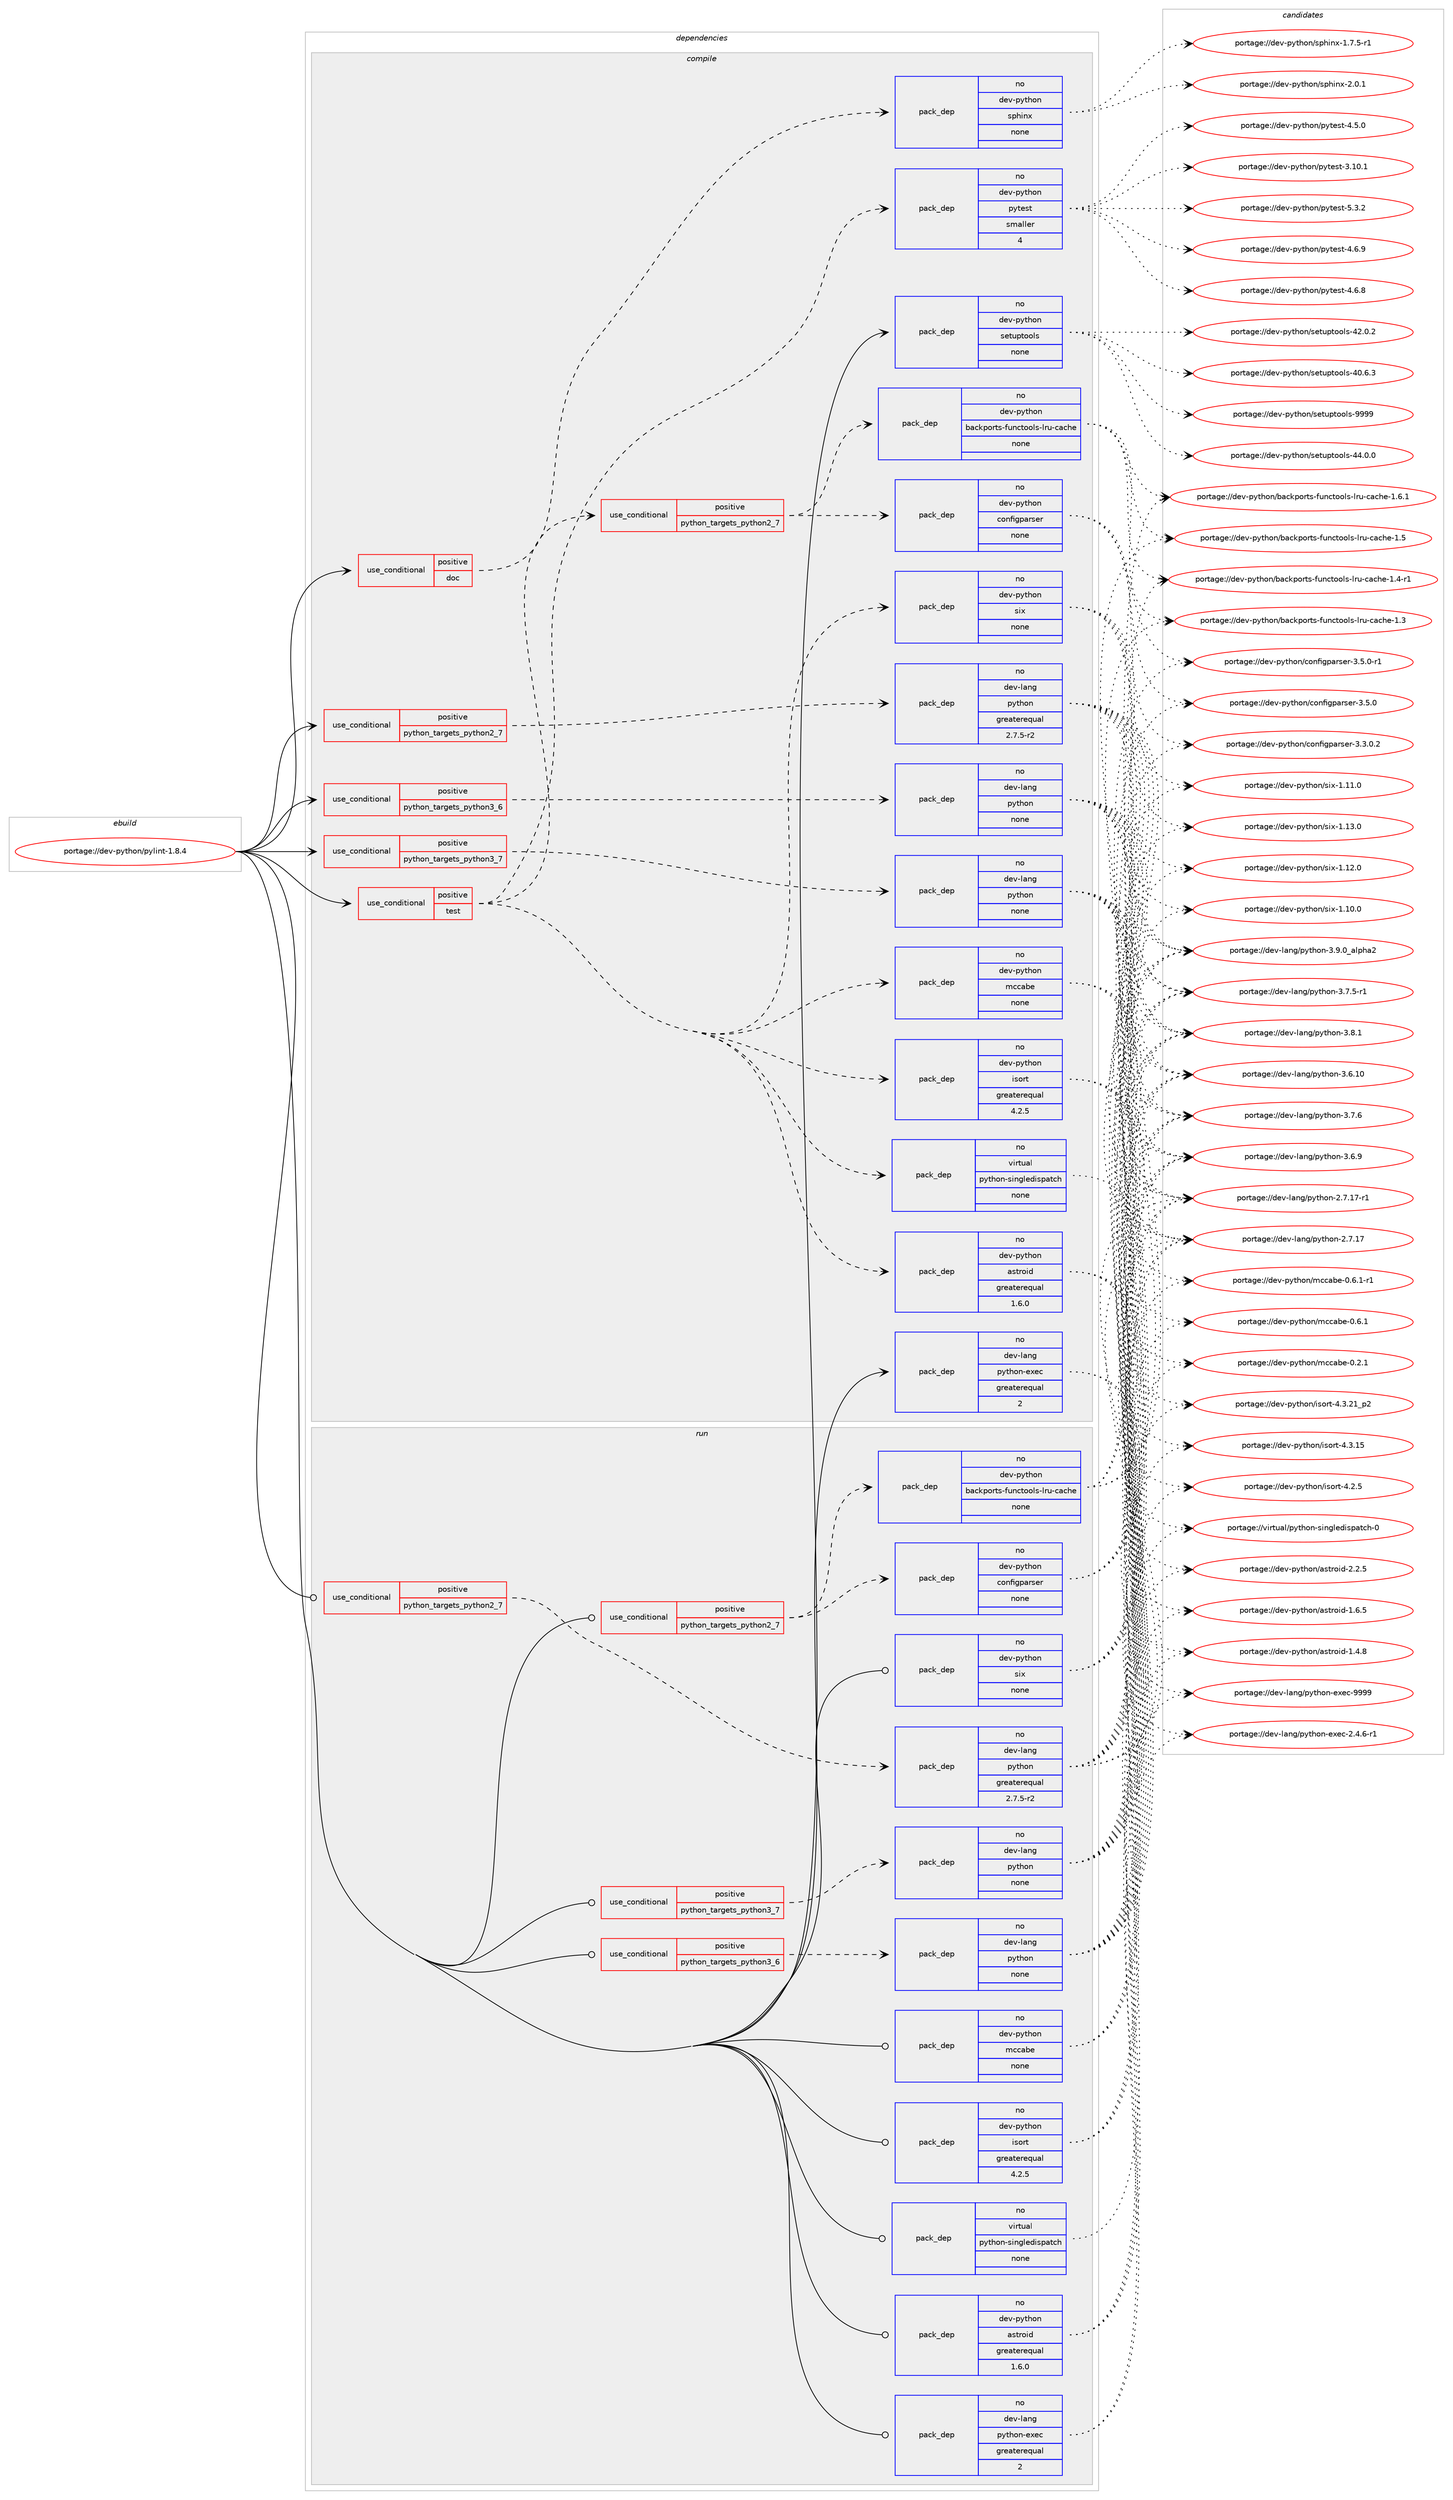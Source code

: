 digraph prolog {

# *************
# Graph options
# *************

newrank=true;
concentrate=true;
compound=true;
graph [rankdir=LR,fontname=Helvetica,fontsize=10,ranksep=1.5];#, ranksep=2.5, nodesep=0.2];
edge  [arrowhead=vee];
node  [fontname=Helvetica,fontsize=10];

# **********
# The ebuild
# **********

subgraph cluster_leftcol {
color=gray;
label=<<i>ebuild</i>>;
id [label="portage://dev-python/pylint-1.8.4", color=red, width=4, href="../dev-python/pylint-1.8.4.svg"];
}

# ****************
# The dependencies
# ****************

subgraph cluster_midcol {
color=gray;
label=<<i>dependencies</i>>;
subgraph cluster_compile {
fillcolor="#eeeeee";
style=filled;
label=<<i>compile</i>>;
subgraph cond109131 {
dependency436995 [label=<<TABLE BORDER="0" CELLBORDER="1" CELLSPACING="0" CELLPADDING="4"><TR><TD ROWSPAN="3" CELLPADDING="10">use_conditional</TD></TR><TR><TD>positive</TD></TR><TR><TD>doc</TD></TR></TABLE>>, shape=none, color=red];
subgraph pack322929 {
dependency436996 [label=<<TABLE BORDER="0" CELLBORDER="1" CELLSPACING="0" CELLPADDING="4" WIDTH="220"><TR><TD ROWSPAN="6" CELLPADDING="30">pack_dep</TD></TR><TR><TD WIDTH="110">no</TD></TR><TR><TD>dev-python</TD></TR><TR><TD>sphinx</TD></TR><TR><TD>none</TD></TR><TR><TD></TD></TR></TABLE>>, shape=none, color=blue];
}
dependency436995:e -> dependency436996:w [weight=20,style="dashed",arrowhead="vee"];
}
id:e -> dependency436995:w [weight=20,style="solid",arrowhead="vee"];
subgraph cond109132 {
dependency436997 [label=<<TABLE BORDER="0" CELLBORDER="1" CELLSPACING="0" CELLPADDING="4"><TR><TD ROWSPAN="3" CELLPADDING="10">use_conditional</TD></TR><TR><TD>positive</TD></TR><TR><TD>python_targets_python2_7</TD></TR></TABLE>>, shape=none, color=red];
subgraph pack322930 {
dependency436998 [label=<<TABLE BORDER="0" CELLBORDER="1" CELLSPACING="0" CELLPADDING="4" WIDTH="220"><TR><TD ROWSPAN="6" CELLPADDING="30">pack_dep</TD></TR><TR><TD WIDTH="110">no</TD></TR><TR><TD>dev-lang</TD></TR><TR><TD>python</TD></TR><TR><TD>greaterequal</TD></TR><TR><TD>2.7.5-r2</TD></TR></TABLE>>, shape=none, color=blue];
}
dependency436997:e -> dependency436998:w [weight=20,style="dashed",arrowhead="vee"];
}
id:e -> dependency436997:w [weight=20,style="solid",arrowhead="vee"];
subgraph cond109133 {
dependency436999 [label=<<TABLE BORDER="0" CELLBORDER="1" CELLSPACING="0" CELLPADDING="4"><TR><TD ROWSPAN="3" CELLPADDING="10">use_conditional</TD></TR><TR><TD>positive</TD></TR><TR><TD>python_targets_python3_6</TD></TR></TABLE>>, shape=none, color=red];
subgraph pack322931 {
dependency437000 [label=<<TABLE BORDER="0" CELLBORDER="1" CELLSPACING="0" CELLPADDING="4" WIDTH="220"><TR><TD ROWSPAN="6" CELLPADDING="30">pack_dep</TD></TR><TR><TD WIDTH="110">no</TD></TR><TR><TD>dev-lang</TD></TR><TR><TD>python</TD></TR><TR><TD>none</TD></TR><TR><TD></TD></TR></TABLE>>, shape=none, color=blue];
}
dependency436999:e -> dependency437000:w [weight=20,style="dashed",arrowhead="vee"];
}
id:e -> dependency436999:w [weight=20,style="solid",arrowhead="vee"];
subgraph cond109134 {
dependency437001 [label=<<TABLE BORDER="0" CELLBORDER="1" CELLSPACING="0" CELLPADDING="4"><TR><TD ROWSPAN="3" CELLPADDING="10">use_conditional</TD></TR><TR><TD>positive</TD></TR><TR><TD>python_targets_python3_7</TD></TR></TABLE>>, shape=none, color=red];
subgraph pack322932 {
dependency437002 [label=<<TABLE BORDER="0" CELLBORDER="1" CELLSPACING="0" CELLPADDING="4" WIDTH="220"><TR><TD ROWSPAN="6" CELLPADDING="30">pack_dep</TD></TR><TR><TD WIDTH="110">no</TD></TR><TR><TD>dev-lang</TD></TR><TR><TD>python</TD></TR><TR><TD>none</TD></TR><TR><TD></TD></TR></TABLE>>, shape=none, color=blue];
}
dependency437001:e -> dependency437002:w [weight=20,style="dashed",arrowhead="vee"];
}
id:e -> dependency437001:w [weight=20,style="solid",arrowhead="vee"];
subgraph cond109135 {
dependency437003 [label=<<TABLE BORDER="0" CELLBORDER="1" CELLSPACING="0" CELLPADDING="4"><TR><TD ROWSPAN="3" CELLPADDING="10">use_conditional</TD></TR><TR><TD>positive</TD></TR><TR><TD>test</TD></TR></TABLE>>, shape=none, color=red];
subgraph pack322933 {
dependency437004 [label=<<TABLE BORDER="0" CELLBORDER="1" CELLSPACING="0" CELLPADDING="4" WIDTH="220"><TR><TD ROWSPAN="6" CELLPADDING="30">pack_dep</TD></TR><TR><TD WIDTH="110">no</TD></TR><TR><TD>dev-python</TD></TR><TR><TD>astroid</TD></TR><TR><TD>greaterequal</TD></TR><TR><TD>1.6.0</TD></TR></TABLE>>, shape=none, color=blue];
}
dependency437003:e -> dependency437004:w [weight=20,style="dashed",arrowhead="vee"];
subgraph pack322934 {
dependency437005 [label=<<TABLE BORDER="0" CELLBORDER="1" CELLSPACING="0" CELLPADDING="4" WIDTH="220"><TR><TD ROWSPAN="6" CELLPADDING="30">pack_dep</TD></TR><TR><TD WIDTH="110">no</TD></TR><TR><TD>dev-python</TD></TR><TR><TD>six</TD></TR><TR><TD>none</TD></TR><TR><TD></TD></TR></TABLE>>, shape=none, color=blue];
}
dependency437003:e -> dependency437005:w [weight=20,style="dashed",arrowhead="vee"];
subgraph pack322935 {
dependency437006 [label=<<TABLE BORDER="0" CELLBORDER="1" CELLSPACING="0" CELLPADDING="4" WIDTH="220"><TR><TD ROWSPAN="6" CELLPADDING="30">pack_dep</TD></TR><TR><TD WIDTH="110">no</TD></TR><TR><TD>dev-python</TD></TR><TR><TD>isort</TD></TR><TR><TD>greaterequal</TD></TR><TR><TD>4.2.5</TD></TR></TABLE>>, shape=none, color=blue];
}
dependency437003:e -> dependency437006:w [weight=20,style="dashed",arrowhead="vee"];
subgraph pack322936 {
dependency437007 [label=<<TABLE BORDER="0" CELLBORDER="1" CELLSPACING="0" CELLPADDING="4" WIDTH="220"><TR><TD ROWSPAN="6" CELLPADDING="30">pack_dep</TD></TR><TR><TD WIDTH="110">no</TD></TR><TR><TD>dev-python</TD></TR><TR><TD>mccabe</TD></TR><TR><TD>none</TD></TR><TR><TD></TD></TR></TABLE>>, shape=none, color=blue];
}
dependency437003:e -> dependency437007:w [weight=20,style="dashed",arrowhead="vee"];
subgraph pack322937 {
dependency437008 [label=<<TABLE BORDER="0" CELLBORDER="1" CELLSPACING="0" CELLPADDING="4" WIDTH="220"><TR><TD ROWSPAN="6" CELLPADDING="30">pack_dep</TD></TR><TR><TD WIDTH="110">no</TD></TR><TR><TD>virtual</TD></TR><TR><TD>python-singledispatch</TD></TR><TR><TD>none</TD></TR><TR><TD></TD></TR></TABLE>>, shape=none, color=blue];
}
dependency437003:e -> dependency437008:w [weight=20,style="dashed",arrowhead="vee"];
subgraph cond109136 {
dependency437009 [label=<<TABLE BORDER="0" CELLBORDER="1" CELLSPACING="0" CELLPADDING="4"><TR><TD ROWSPAN="3" CELLPADDING="10">use_conditional</TD></TR><TR><TD>positive</TD></TR><TR><TD>python_targets_python2_7</TD></TR></TABLE>>, shape=none, color=red];
subgraph pack322938 {
dependency437010 [label=<<TABLE BORDER="0" CELLBORDER="1" CELLSPACING="0" CELLPADDING="4" WIDTH="220"><TR><TD ROWSPAN="6" CELLPADDING="30">pack_dep</TD></TR><TR><TD WIDTH="110">no</TD></TR><TR><TD>dev-python</TD></TR><TR><TD>backports-functools-lru-cache</TD></TR><TR><TD>none</TD></TR><TR><TD></TD></TR></TABLE>>, shape=none, color=blue];
}
dependency437009:e -> dependency437010:w [weight=20,style="dashed",arrowhead="vee"];
subgraph pack322939 {
dependency437011 [label=<<TABLE BORDER="0" CELLBORDER="1" CELLSPACING="0" CELLPADDING="4" WIDTH="220"><TR><TD ROWSPAN="6" CELLPADDING="30">pack_dep</TD></TR><TR><TD WIDTH="110">no</TD></TR><TR><TD>dev-python</TD></TR><TR><TD>configparser</TD></TR><TR><TD>none</TD></TR><TR><TD></TD></TR></TABLE>>, shape=none, color=blue];
}
dependency437009:e -> dependency437011:w [weight=20,style="dashed",arrowhead="vee"];
}
dependency437003:e -> dependency437009:w [weight=20,style="dashed",arrowhead="vee"];
subgraph pack322940 {
dependency437012 [label=<<TABLE BORDER="0" CELLBORDER="1" CELLSPACING="0" CELLPADDING="4" WIDTH="220"><TR><TD ROWSPAN="6" CELLPADDING="30">pack_dep</TD></TR><TR><TD WIDTH="110">no</TD></TR><TR><TD>dev-python</TD></TR><TR><TD>pytest</TD></TR><TR><TD>smaller</TD></TR><TR><TD>4</TD></TR></TABLE>>, shape=none, color=blue];
}
dependency437003:e -> dependency437012:w [weight=20,style="dashed",arrowhead="vee"];
}
id:e -> dependency437003:w [weight=20,style="solid",arrowhead="vee"];
subgraph pack322941 {
dependency437013 [label=<<TABLE BORDER="0" CELLBORDER="1" CELLSPACING="0" CELLPADDING="4" WIDTH="220"><TR><TD ROWSPAN="6" CELLPADDING="30">pack_dep</TD></TR><TR><TD WIDTH="110">no</TD></TR><TR><TD>dev-lang</TD></TR><TR><TD>python-exec</TD></TR><TR><TD>greaterequal</TD></TR><TR><TD>2</TD></TR></TABLE>>, shape=none, color=blue];
}
id:e -> dependency437013:w [weight=20,style="solid",arrowhead="vee"];
subgraph pack322942 {
dependency437014 [label=<<TABLE BORDER="0" CELLBORDER="1" CELLSPACING="0" CELLPADDING="4" WIDTH="220"><TR><TD ROWSPAN="6" CELLPADDING="30">pack_dep</TD></TR><TR><TD WIDTH="110">no</TD></TR><TR><TD>dev-python</TD></TR><TR><TD>setuptools</TD></TR><TR><TD>none</TD></TR><TR><TD></TD></TR></TABLE>>, shape=none, color=blue];
}
id:e -> dependency437014:w [weight=20,style="solid",arrowhead="vee"];
}
subgraph cluster_compileandrun {
fillcolor="#eeeeee";
style=filled;
label=<<i>compile and run</i>>;
}
subgraph cluster_run {
fillcolor="#eeeeee";
style=filled;
label=<<i>run</i>>;
subgraph cond109137 {
dependency437015 [label=<<TABLE BORDER="0" CELLBORDER="1" CELLSPACING="0" CELLPADDING="4"><TR><TD ROWSPAN="3" CELLPADDING="10">use_conditional</TD></TR><TR><TD>positive</TD></TR><TR><TD>python_targets_python2_7</TD></TR></TABLE>>, shape=none, color=red];
subgraph pack322943 {
dependency437016 [label=<<TABLE BORDER="0" CELLBORDER="1" CELLSPACING="0" CELLPADDING="4" WIDTH="220"><TR><TD ROWSPAN="6" CELLPADDING="30">pack_dep</TD></TR><TR><TD WIDTH="110">no</TD></TR><TR><TD>dev-lang</TD></TR><TR><TD>python</TD></TR><TR><TD>greaterequal</TD></TR><TR><TD>2.7.5-r2</TD></TR></TABLE>>, shape=none, color=blue];
}
dependency437015:e -> dependency437016:w [weight=20,style="dashed",arrowhead="vee"];
}
id:e -> dependency437015:w [weight=20,style="solid",arrowhead="odot"];
subgraph cond109138 {
dependency437017 [label=<<TABLE BORDER="0" CELLBORDER="1" CELLSPACING="0" CELLPADDING="4"><TR><TD ROWSPAN="3" CELLPADDING="10">use_conditional</TD></TR><TR><TD>positive</TD></TR><TR><TD>python_targets_python2_7</TD></TR></TABLE>>, shape=none, color=red];
subgraph pack322944 {
dependency437018 [label=<<TABLE BORDER="0" CELLBORDER="1" CELLSPACING="0" CELLPADDING="4" WIDTH="220"><TR><TD ROWSPAN="6" CELLPADDING="30">pack_dep</TD></TR><TR><TD WIDTH="110">no</TD></TR><TR><TD>dev-python</TD></TR><TR><TD>backports-functools-lru-cache</TD></TR><TR><TD>none</TD></TR><TR><TD></TD></TR></TABLE>>, shape=none, color=blue];
}
dependency437017:e -> dependency437018:w [weight=20,style="dashed",arrowhead="vee"];
subgraph pack322945 {
dependency437019 [label=<<TABLE BORDER="0" CELLBORDER="1" CELLSPACING="0" CELLPADDING="4" WIDTH="220"><TR><TD ROWSPAN="6" CELLPADDING="30">pack_dep</TD></TR><TR><TD WIDTH="110">no</TD></TR><TR><TD>dev-python</TD></TR><TR><TD>configparser</TD></TR><TR><TD>none</TD></TR><TR><TD></TD></TR></TABLE>>, shape=none, color=blue];
}
dependency437017:e -> dependency437019:w [weight=20,style="dashed",arrowhead="vee"];
}
id:e -> dependency437017:w [weight=20,style="solid",arrowhead="odot"];
subgraph cond109139 {
dependency437020 [label=<<TABLE BORDER="0" CELLBORDER="1" CELLSPACING="0" CELLPADDING="4"><TR><TD ROWSPAN="3" CELLPADDING="10">use_conditional</TD></TR><TR><TD>positive</TD></TR><TR><TD>python_targets_python3_6</TD></TR></TABLE>>, shape=none, color=red];
subgraph pack322946 {
dependency437021 [label=<<TABLE BORDER="0" CELLBORDER="1" CELLSPACING="0" CELLPADDING="4" WIDTH="220"><TR><TD ROWSPAN="6" CELLPADDING="30">pack_dep</TD></TR><TR><TD WIDTH="110">no</TD></TR><TR><TD>dev-lang</TD></TR><TR><TD>python</TD></TR><TR><TD>none</TD></TR><TR><TD></TD></TR></TABLE>>, shape=none, color=blue];
}
dependency437020:e -> dependency437021:w [weight=20,style="dashed",arrowhead="vee"];
}
id:e -> dependency437020:w [weight=20,style="solid",arrowhead="odot"];
subgraph cond109140 {
dependency437022 [label=<<TABLE BORDER="0" CELLBORDER="1" CELLSPACING="0" CELLPADDING="4"><TR><TD ROWSPAN="3" CELLPADDING="10">use_conditional</TD></TR><TR><TD>positive</TD></TR><TR><TD>python_targets_python3_7</TD></TR></TABLE>>, shape=none, color=red];
subgraph pack322947 {
dependency437023 [label=<<TABLE BORDER="0" CELLBORDER="1" CELLSPACING="0" CELLPADDING="4" WIDTH="220"><TR><TD ROWSPAN="6" CELLPADDING="30">pack_dep</TD></TR><TR><TD WIDTH="110">no</TD></TR><TR><TD>dev-lang</TD></TR><TR><TD>python</TD></TR><TR><TD>none</TD></TR><TR><TD></TD></TR></TABLE>>, shape=none, color=blue];
}
dependency437022:e -> dependency437023:w [weight=20,style="dashed",arrowhead="vee"];
}
id:e -> dependency437022:w [weight=20,style="solid",arrowhead="odot"];
subgraph pack322948 {
dependency437024 [label=<<TABLE BORDER="0" CELLBORDER="1" CELLSPACING="0" CELLPADDING="4" WIDTH="220"><TR><TD ROWSPAN="6" CELLPADDING="30">pack_dep</TD></TR><TR><TD WIDTH="110">no</TD></TR><TR><TD>dev-lang</TD></TR><TR><TD>python-exec</TD></TR><TR><TD>greaterequal</TD></TR><TR><TD>2</TD></TR></TABLE>>, shape=none, color=blue];
}
id:e -> dependency437024:w [weight=20,style="solid",arrowhead="odot"];
subgraph pack322949 {
dependency437025 [label=<<TABLE BORDER="0" CELLBORDER="1" CELLSPACING="0" CELLPADDING="4" WIDTH="220"><TR><TD ROWSPAN="6" CELLPADDING="30">pack_dep</TD></TR><TR><TD WIDTH="110">no</TD></TR><TR><TD>dev-python</TD></TR><TR><TD>astroid</TD></TR><TR><TD>greaterequal</TD></TR><TR><TD>1.6.0</TD></TR></TABLE>>, shape=none, color=blue];
}
id:e -> dependency437025:w [weight=20,style="solid",arrowhead="odot"];
subgraph pack322950 {
dependency437026 [label=<<TABLE BORDER="0" CELLBORDER="1" CELLSPACING="0" CELLPADDING="4" WIDTH="220"><TR><TD ROWSPAN="6" CELLPADDING="30">pack_dep</TD></TR><TR><TD WIDTH="110">no</TD></TR><TR><TD>dev-python</TD></TR><TR><TD>isort</TD></TR><TR><TD>greaterequal</TD></TR><TR><TD>4.2.5</TD></TR></TABLE>>, shape=none, color=blue];
}
id:e -> dependency437026:w [weight=20,style="solid",arrowhead="odot"];
subgraph pack322951 {
dependency437027 [label=<<TABLE BORDER="0" CELLBORDER="1" CELLSPACING="0" CELLPADDING="4" WIDTH="220"><TR><TD ROWSPAN="6" CELLPADDING="30">pack_dep</TD></TR><TR><TD WIDTH="110">no</TD></TR><TR><TD>dev-python</TD></TR><TR><TD>mccabe</TD></TR><TR><TD>none</TD></TR><TR><TD></TD></TR></TABLE>>, shape=none, color=blue];
}
id:e -> dependency437027:w [weight=20,style="solid",arrowhead="odot"];
subgraph pack322952 {
dependency437028 [label=<<TABLE BORDER="0" CELLBORDER="1" CELLSPACING="0" CELLPADDING="4" WIDTH="220"><TR><TD ROWSPAN="6" CELLPADDING="30">pack_dep</TD></TR><TR><TD WIDTH="110">no</TD></TR><TR><TD>dev-python</TD></TR><TR><TD>six</TD></TR><TR><TD>none</TD></TR><TR><TD></TD></TR></TABLE>>, shape=none, color=blue];
}
id:e -> dependency437028:w [weight=20,style="solid",arrowhead="odot"];
subgraph pack322953 {
dependency437029 [label=<<TABLE BORDER="0" CELLBORDER="1" CELLSPACING="0" CELLPADDING="4" WIDTH="220"><TR><TD ROWSPAN="6" CELLPADDING="30">pack_dep</TD></TR><TR><TD WIDTH="110">no</TD></TR><TR><TD>virtual</TD></TR><TR><TD>python-singledispatch</TD></TR><TR><TD>none</TD></TR><TR><TD></TD></TR></TABLE>>, shape=none, color=blue];
}
id:e -> dependency437029:w [weight=20,style="solid",arrowhead="odot"];
}
}

# **************
# The candidates
# **************

subgraph cluster_choices {
rank=same;
color=gray;
label=<<i>candidates</i>>;

subgraph choice322929 {
color=black;
nodesep=1;
choice1001011184511212111610411111047115112104105110120455046484649 [label="portage://dev-python/sphinx-2.0.1", color=red, width=4,href="../dev-python/sphinx-2.0.1.svg"];
choice10010111845112121116104111110471151121041051101204549465546534511449 [label="portage://dev-python/sphinx-1.7.5-r1", color=red, width=4,href="../dev-python/sphinx-1.7.5-r1.svg"];
dependency436996:e -> choice1001011184511212111610411111047115112104105110120455046484649:w [style=dotted,weight="100"];
dependency436996:e -> choice10010111845112121116104111110471151121041051101204549465546534511449:w [style=dotted,weight="100"];
}
subgraph choice322930 {
color=black;
nodesep=1;
choice10010111845108971101034711212111610411111045514657464895971081121049750 [label="portage://dev-lang/python-3.9.0_alpha2", color=red, width=4,href="../dev-lang/python-3.9.0_alpha2.svg"];
choice100101118451089711010347112121116104111110455146564649 [label="portage://dev-lang/python-3.8.1", color=red, width=4,href="../dev-lang/python-3.8.1.svg"];
choice100101118451089711010347112121116104111110455146554654 [label="portage://dev-lang/python-3.7.6", color=red, width=4,href="../dev-lang/python-3.7.6.svg"];
choice1001011184510897110103471121211161041111104551465546534511449 [label="portage://dev-lang/python-3.7.5-r1", color=red, width=4,href="../dev-lang/python-3.7.5-r1.svg"];
choice100101118451089711010347112121116104111110455146544657 [label="portage://dev-lang/python-3.6.9", color=red, width=4,href="../dev-lang/python-3.6.9.svg"];
choice10010111845108971101034711212111610411111045514654464948 [label="portage://dev-lang/python-3.6.10", color=red, width=4,href="../dev-lang/python-3.6.10.svg"];
choice100101118451089711010347112121116104111110455046554649554511449 [label="portage://dev-lang/python-2.7.17-r1", color=red, width=4,href="../dev-lang/python-2.7.17-r1.svg"];
choice10010111845108971101034711212111610411111045504655464955 [label="portage://dev-lang/python-2.7.17", color=red, width=4,href="../dev-lang/python-2.7.17.svg"];
dependency436998:e -> choice10010111845108971101034711212111610411111045514657464895971081121049750:w [style=dotted,weight="100"];
dependency436998:e -> choice100101118451089711010347112121116104111110455146564649:w [style=dotted,weight="100"];
dependency436998:e -> choice100101118451089711010347112121116104111110455146554654:w [style=dotted,weight="100"];
dependency436998:e -> choice1001011184510897110103471121211161041111104551465546534511449:w [style=dotted,weight="100"];
dependency436998:e -> choice100101118451089711010347112121116104111110455146544657:w [style=dotted,weight="100"];
dependency436998:e -> choice10010111845108971101034711212111610411111045514654464948:w [style=dotted,weight="100"];
dependency436998:e -> choice100101118451089711010347112121116104111110455046554649554511449:w [style=dotted,weight="100"];
dependency436998:e -> choice10010111845108971101034711212111610411111045504655464955:w [style=dotted,weight="100"];
}
subgraph choice322931 {
color=black;
nodesep=1;
choice10010111845108971101034711212111610411111045514657464895971081121049750 [label="portage://dev-lang/python-3.9.0_alpha2", color=red, width=4,href="../dev-lang/python-3.9.0_alpha2.svg"];
choice100101118451089711010347112121116104111110455146564649 [label="portage://dev-lang/python-3.8.1", color=red, width=4,href="../dev-lang/python-3.8.1.svg"];
choice100101118451089711010347112121116104111110455146554654 [label="portage://dev-lang/python-3.7.6", color=red, width=4,href="../dev-lang/python-3.7.6.svg"];
choice1001011184510897110103471121211161041111104551465546534511449 [label="portage://dev-lang/python-3.7.5-r1", color=red, width=4,href="../dev-lang/python-3.7.5-r1.svg"];
choice100101118451089711010347112121116104111110455146544657 [label="portage://dev-lang/python-3.6.9", color=red, width=4,href="../dev-lang/python-3.6.9.svg"];
choice10010111845108971101034711212111610411111045514654464948 [label="portage://dev-lang/python-3.6.10", color=red, width=4,href="../dev-lang/python-3.6.10.svg"];
choice100101118451089711010347112121116104111110455046554649554511449 [label="portage://dev-lang/python-2.7.17-r1", color=red, width=4,href="../dev-lang/python-2.7.17-r1.svg"];
choice10010111845108971101034711212111610411111045504655464955 [label="portage://dev-lang/python-2.7.17", color=red, width=4,href="../dev-lang/python-2.7.17.svg"];
dependency437000:e -> choice10010111845108971101034711212111610411111045514657464895971081121049750:w [style=dotted,weight="100"];
dependency437000:e -> choice100101118451089711010347112121116104111110455146564649:w [style=dotted,weight="100"];
dependency437000:e -> choice100101118451089711010347112121116104111110455146554654:w [style=dotted,weight="100"];
dependency437000:e -> choice1001011184510897110103471121211161041111104551465546534511449:w [style=dotted,weight="100"];
dependency437000:e -> choice100101118451089711010347112121116104111110455146544657:w [style=dotted,weight="100"];
dependency437000:e -> choice10010111845108971101034711212111610411111045514654464948:w [style=dotted,weight="100"];
dependency437000:e -> choice100101118451089711010347112121116104111110455046554649554511449:w [style=dotted,weight="100"];
dependency437000:e -> choice10010111845108971101034711212111610411111045504655464955:w [style=dotted,weight="100"];
}
subgraph choice322932 {
color=black;
nodesep=1;
choice10010111845108971101034711212111610411111045514657464895971081121049750 [label="portage://dev-lang/python-3.9.0_alpha2", color=red, width=4,href="../dev-lang/python-3.9.0_alpha2.svg"];
choice100101118451089711010347112121116104111110455146564649 [label="portage://dev-lang/python-3.8.1", color=red, width=4,href="../dev-lang/python-3.8.1.svg"];
choice100101118451089711010347112121116104111110455146554654 [label="portage://dev-lang/python-3.7.6", color=red, width=4,href="../dev-lang/python-3.7.6.svg"];
choice1001011184510897110103471121211161041111104551465546534511449 [label="portage://dev-lang/python-3.7.5-r1", color=red, width=4,href="../dev-lang/python-3.7.5-r1.svg"];
choice100101118451089711010347112121116104111110455146544657 [label="portage://dev-lang/python-3.6.9", color=red, width=4,href="../dev-lang/python-3.6.9.svg"];
choice10010111845108971101034711212111610411111045514654464948 [label="portage://dev-lang/python-3.6.10", color=red, width=4,href="../dev-lang/python-3.6.10.svg"];
choice100101118451089711010347112121116104111110455046554649554511449 [label="portage://dev-lang/python-2.7.17-r1", color=red, width=4,href="../dev-lang/python-2.7.17-r1.svg"];
choice10010111845108971101034711212111610411111045504655464955 [label="portage://dev-lang/python-2.7.17", color=red, width=4,href="../dev-lang/python-2.7.17.svg"];
dependency437002:e -> choice10010111845108971101034711212111610411111045514657464895971081121049750:w [style=dotted,weight="100"];
dependency437002:e -> choice100101118451089711010347112121116104111110455146564649:w [style=dotted,weight="100"];
dependency437002:e -> choice100101118451089711010347112121116104111110455146554654:w [style=dotted,weight="100"];
dependency437002:e -> choice1001011184510897110103471121211161041111104551465546534511449:w [style=dotted,weight="100"];
dependency437002:e -> choice100101118451089711010347112121116104111110455146544657:w [style=dotted,weight="100"];
dependency437002:e -> choice10010111845108971101034711212111610411111045514654464948:w [style=dotted,weight="100"];
dependency437002:e -> choice100101118451089711010347112121116104111110455046554649554511449:w [style=dotted,weight="100"];
dependency437002:e -> choice10010111845108971101034711212111610411111045504655464955:w [style=dotted,weight="100"];
}
subgraph choice322933 {
color=black;
nodesep=1;
choice100101118451121211161041111104797115116114111105100455046504653 [label="portage://dev-python/astroid-2.2.5", color=red, width=4,href="../dev-python/astroid-2.2.5.svg"];
choice100101118451121211161041111104797115116114111105100454946544653 [label="portage://dev-python/astroid-1.6.5", color=red, width=4,href="../dev-python/astroid-1.6.5.svg"];
choice100101118451121211161041111104797115116114111105100454946524656 [label="portage://dev-python/astroid-1.4.8", color=red, width=4,href="../dev-python/astroid-1.4.8.svg"];
dependency437004:e -> choice100101118451121211161041111104797115116114111105100455046504653:w [style=dotted,weight="100"];
dependency437004:e -> choice100101118451121211161041111104797115116114111105100454946544653:w [style=dotted,weight="100"];
dependency437004:e -> choice100101118451121211161041111104797115116114111105100454946524656:w [style=dotted,weight="100"];
}
subgraph choice322934 {
color=black;
nodesep=1;
choice100101118451121211161041111104711510512045494649514648 [label="portage://dev-python/six-1.13.0", color=red, width=4,href="../dev-python/six-1.13.0.svg"];
choice100101118451121211161041111104711510512045494649504648 [label="portage://dev-python/six-1.12.0", color=red, width=4,href="../dev-python/six-1.12.0.svg"];
choice100101118451121211161041111104711510512045494649494648 [label="portage://dev-python/six-1.11.0", color=red, width=4,href="../dev-python/six-1.11.0.svg"];
choice100101118451121211161041111104711510512045494649484648 [label="portage://dev-python/six-1.10.0", color=red, width=4,href="../dev-python/six-1.10.0.svg"];
dependency437005:e -> choice100101118451121211161041111104711510512045494649514648:w [style=dotted,weight="100"];
dependency437005:e -> choice100101118451121211161041111104711510512045494649504648:w [style=dotted,weight="100"];
dependency437005:e -> choice100101118451121211161041111104711510512045494649494648:w [style=dotted,weight="100"];
dependency437005:e -> choice100101118451121211161041111104711510512045494649484648:w [style=dotted,weight="100"];
}
subgraph choice322935 {
color=black;
nodesep=1;
choice1001011184511212111610411111047105115111114116455246514650499511250 [label="portage://dev-python/isort-4.3.21_p2", color=red, width=4,href="../dev-python/isort-4.3.21_p2.svg"];
choice100101118451121211161041111104710511511111411645524651464953 [label="portage://dev-python/isort-4.3.15", color=red, width=4,href="../dev-python/isort-4.3.15.svg"];
choice1001011184511212111610411111047105115111114116455246504653 [label="portage://dev-python/isort-4.2.5", color=red, width=4,href="../dev-python/isort-4.2.5.svg"];
dependency437006:e -> choice1001011184511212111610411111047105115111114116455246514650499511250:w [style=dotted,weight="100"];
dependency437006:e -> choice100101118451121211161041111104710511511111411645524651464953:w [style=dotted,weight="100"];
dependency437006:e -> choice1001011184511212111610411111047105115111114116455246504653:w [style=dotted,weight="100"];
}
subgraph choice322936 {
color=black;
nodesep=1;
choice1001011184511212111610411111047109999997981014548465446494511449 [label="portage://dev-python/mccabe-0.6.1-r1", color=red, width=4,href="../dev-python/mccabe-0.6.1-r1.svg"];
choice100101118451121211161041111104710999999798101454846544649 [label="portage://dev-python/mccabe-0.6.1", color=red, width=4,href="../dev-python/mccabe-0.6.1.svg"];
choice100101118451121211161041111104710999999798101454846504649 [label="portage://dev-python/mccabe-0.2.1", color=red, width=4,href="../dev-python/mccabe-0.2.1.svg"];
dependency437007:e -> choice1001011184511212111610411111047109999997981014548465446494511449:w [style=dotted,weight="100"];
dependency437007:e -> choice100101118451121211161041111104710999999798101454846544649:w [style=dotted,weight="100"];
dependency437007:e -> choice100101118451121211161041111104710999999798101454846504649:w [style=dotted,weight="100"];
}
subgraph choice322937 {
color=black;
nodesep=1;
choice11810511411611797108471121211161041111104511510511010310810110010511511297116991044548 [label="portage://virtual/python-singledispatch-0", color=red, width=4,href="../virtual/python-singledispatch-0.svg"];
dependency437008:e -> choice11810511411611797108471121211161041111104511510511010310810110010511511297116991044548:w [style=dotted,weight="100"];
}
subgraph choice322938 {
color=black;
nodesep=1;
choice100101118451121211161041111104798979910711211111411611545102117110991161111111081154510811411745999799104101454946544649 [label="portage://dev-python/backports-functools-lru-cache-1.6.1", color=red, width=4,href="../dev-python/backports-functools-lru-cache-1.6.1.svg"];
choice10010111845112121116104111110479897991071121111141161154510211711099116111111108115451081141174599979910410145494653 [label="portage://dev-python/backports-functools-lru-cache-1.5", color=red, width=4,href="../dev-python/backports-functools-lru-cache-1.5.svg"];
choice100101118451121211161041111104798979910711211111411611545102117110991161111111081154510811411745999799104101454946524511449 [label="portage://dev-python/backports-functools-lru-cache-1.4-r1", color=red, width=4,href="../dev-python/backports-functools-lru-cache-1.4-r1.svg"];
choice10010111845112121116104111110479897991071121111141161154510211711099116111111108115451081141174599979910410145494651 [label="portage://dev-python/backports-functools-lru-cache-1.3", color=red, width=4,href="../dev-python/backports-functools-lru-cache-1.3.svg"];
dependency437010:e -> choice100101118451121211161041111104798979910711211111411611545102117110991161111111081154510811411745999799104101454946544649:w [style=dotted,weight="100"];
dependency437010:e -> choice10010111845112121116104111110479897991071121111141161154510211711099116111111108115451081141174599979910410145494653:w [style=dotted,weight="100"];
dependency437010:e -> choice100101118451121211161041111104798979910711211111411611545102117110991161111111081154510811411745999799104101454946524511449:w [style=dotted,weight="100"];
dependency437010:e -> choice10010111845112121116104111110479897991071121111141161154510211711099116111111108115451081141174599979910410145494651:w [style=dotted,weight="100"];
}
subgraph choice322939 {
color=black;
nodesep=1;
choice100101118451121211161041111104799111110102105103112971141151011144551465346484511449 [label="portage://dev-python/configparser-3.5.0-r1", color=red, width=4,href="../dev-python/configparser-3.5.0-r1.svg"];
choice10010111845112121116104111110479911111010210510311297114115101114455146534648 [label="portage://dev-python/configparser-3.5.0", color=red, width=4,href="../dev-python/configparser-3.5.0.svg"];
choice100101118451121211161041111104799111110102105103112971141151011144551465146484650 [label="portage://dev-python/configparser-3.3.0.2", color=red, width=4,href="../dev-python/configparser-3.3.0.2.svg"];
dependency437011:e -> choice100101118451121211161041111104799111110102105103112971141151011144551465346484511449:w [style=dotted,weight="100"];
dependency437011:e -> choice10010111845112121116104111110479911111010210510311297114115101114455146534648:w [style=dotted,weight="100"];
dependency437011:e -> choice100101118451121211161041111104799111110102105103112971141151011144551465146484650:w [style=dotted,weight="100"];
}
subgraph choice322940 {
color=black;
nodesep=1;
choice1001011184511212111610411111047112121116101115116455346514650 [label="portage://dev-python/pytest-5.3.2", color=red, width=4,href="../dev-python/pytest-5.3.2.svg"];
choice1001011184511212111610411111047112121116101115116455246544657 [label="portage://dev-python/pytest-4.6.9", color=red, width=4,href="../dev-python/pytest-4.6.9.svg"];
choice1001011184511212111610411111047112121116101115116455246544656 [label="portage://dev-python/pytest-4.6.8", color=red, width=4,href="../dev-python/pytest-4.6.8.svg"];
choice1001011184511212111610411111047112121116101115116455246534648 [label="portage://dev-python/pytest-4.5.0", color=red, width=4,href="../dev-python/pytest-4.5.0.svg"];
choice100101118451121211161041111104711212111610111511645514649484649 [label="portage://dev-python/pytest-3.10.1", color=red, width=4,href="../dev-python/pytest-3.10.1.svg"];
dependency437012:e -> choice1001011184511212111610411111047112121116101115116455346514650:w [style=dotted,weight="100"];
dependency437012:e -> choice1001011184511212111610411111047112121116101115116455246544657:w [style=dotted,weight="100"];
dependency437012:e -> choice1001011184511212111610411111047112121116101115116455246544656:w [style=dotted,weight="100"];
dependency437012:e -> choice1001011184511212111610411111047112121116101115116455246534648:w [style=dotted,weight="100"];
dependency437012:e -> choice100101118451121211161041111104711212111610111511645514649484649:w [style=dotted,weight="100"];
}
subgraph choice322941 {
color=black;
nodesep=1;
choice10010111845108971101034711212111610411111045101120101994557575757 [label="portage://dev-lang/python-exec-9999", color=red, width=4,href="../dev-lang/python-exec-9999.svg"];
choice10010111845108971101034711212111610411111045101120101994550465246544511449 [label="portage://dev-lang/python-exec-2.4.6-r1", color=red, width=4,href="../dev-lang/python-exec-2.4.6-r1.svg"];
dependency437013:e -> choice10010111845108971101034711212111610411111045101120101994557575757:w [style=dotted,weight="100"];
dependency437013:e -> choice10010111845108971101034711212111610411111045101120101994550465246544511449:w [style=dotted,weight="100"];
}
subgraph choice322942 {
color=black;
nodesep=1;
choice10010111845112121116104111110471151011161171121161111111081154557575757 [label="portage://dev-python/setuptools-9999", color=red, width=4,href="../dev-python/setuptools-9999.svg"];
choice100101118451121211161041111104711510111611711211611111110811545525246484648 [label="portage://dev-python/setuptools-44.0.0", color=red, width=4,href="../dev-python/setuptools-44.0.0.svg"];
choice100101118451121211161041111104711510111611711211611111110811545525046484650 [label="portage://dev-python/setuptools-42.0.2", color=red, width=4,href="../dev-python/setuptools-42.0.2.svg"];
choice100101118451121211161041111104711510111611711211611111110811545524846544651 [label="portage://dev-python/setuptools-40.6.3", color=red, width=4,href="../dev-python/setuptools-40.6.3.svg"];
dependency437014:e -> choice10010111845112121116104111110471151011161171121161111111081154557575757:w [style=dotted,weight="100"];
dependency437014:e -> choice100101118451121211161041111104711510111611711211611111110811545525246484648:w [style=dotted,weight="100"];
dependency437014:e -> choice100101118451121211161041111104711510111611711211611111110811545525046484650:w [style=dotted,weight="100"];
dependency437014:e -> choice100101118451121211161041111104711510111611711211611111110811545524846544651:w [style=dotted,weight="100"];
}
subgraph choice322943 {
color=black;
nodesep=1;
choice10010111845108971101034711212111610411111045514657464895971081121049750 [label="portage://dev-lang/python-3.9.0_alpha2", color=red, width=4,href="../dev-lang/python-3.9.0_alpha2.svg"];
choice100101118451089711010347112121116104111110455146564649 [label="portage://dev-lang/python-3.8.1", color=red, width=4,href="../dev-lang/python-3.8.1.svg"];
choice100101118451089711010347112121116104111110455146554654 [label="portage://dev-lang/python-3.7.6", color=red, width=4,href="../dev-lang/python-3.7.6.svg"];
choice1001011184510897110103471121211161041111104551465546534511449 [label="portage://dev-lang/python-3.7.5-r1", color=red, width=4,href="../dev-lang/python-3.7.5-r1.svg"];
choice100101118451089711010347112121116104111110455146544657 [label="portage://dev-lang/python-3.6.9", color=red, width=4,href="../dev-lang/python-3.6.9.svg"];
choice10010111845108971101034711212111610411111045514654464948 [label="portage://dev-lang/python-3.6.10", color=red, width=4,href="../dev-lang/python-3.6.10.svg"];
choice100101118451089711010347112121116104111110455046554649554511449 [label="portage://dev-lang/python-2.7.17-r1", color=red, width=4,href="../dev-lang/python-2.7.17-r1.svg"];
choice10010111845108971101034711212111610411111045504655464955 [label="portage://dev-lang/python-2.7.17", color=red, width=4,href="../dev-lang/python-2.7.17.svg"];
dependency437016:e -> choice10010111845108971101034711212111610411111045514657464895971081121049750:w [style=dotted,weight="100"];
dependency437016:e -> choice100101118451089711010347112121116104111110455146564649:w [style=dotted,weight="100"];
dependency437016:e -> choice100101118451089711010347112121116104111110455146554654:w [style=dotted,weight="100"];
dependency437016:e -> choice1001011184510897110103471121211161041111104551465546534511449:w [style=dotted,weight="100"];
dependency437016:e -> choice100101118451089711010347112121116104111110455146544657:w [style=dotted,weight="100"];
dependency437016:e -> choice10010111845108971101034711212111610411111045514654464948:w [style=dotted,weight="100"];
dependency437016:e -> choice100101118451089711010347112121116104111110455046554649554511449:w [style=dotted,weight="100"];
dependency437016:e -> choice10010111845108971101034711212111610411111045504655464955:w [style=dotted,weight="100"];
}
subgraph choice322944 {
color=black;
nodesep=1;
choice100101118451121211161041111104798979910711211111411611545102117110991161111111081154510811411745999799104101454946544649 [label="portage://dev-python/backports-functools-lru-cache-1.6.1", color=red, width=4,href="../dev-python/backports-functools-lru-cache-1.6.1.svg"];
choice10010111845112121116104111110479897991071121111141161154510211711099116111111108115451081141174599979910410145494653 [label="portage://dev-python/backports-functools-lru-cache-1.5", color=red, width=4,href="../dev-python/backports-functools-lru-cache-1.5.svg"];
choice100101118451121211161041111104798979910711211111411611545102117110991161111111081154510811411745999799104101454946524511449 [label="portage://dev-python/backports-functools-lru-cache-1.4-r1", color=red, width=4,href="../dev-python/backports-functools-lru-cache-1.4-r1.svg"];
choice10010111845112121116104111110479897991071121111141161154510211711099116111111108115451081141174599979910410145494651 [label="portage://dev-python/backports-functools-lru-cache-1.3", color=red, width=4,href="../dev-python/backports-functools-lru-cache-1.3.svg"];
dependency437018:e -> choice100101118451121211161041111104798979910711211111411611545102117110991161111111081154510811411745999799104101454946544649:w [style=dotted,weight="100"];
dependency437018:e -> choice10010111845112121116104111110479897991071121111141161154510211711099116111111108115451081141174599979910410145494653:w [style=dotted,weight="100"];
dependency437018:e -> choice100101118451121211161041111104798979910711211111411611545102117110991161111111081154510811411745999799104101454946524511449:w [style=dotted,weight="100"];
dependency437018:e -> choice10010111845112121116104111110479897991071121111141161154510211711099116111111108115451081141174599979910410145494651:w [style=dotted,weight="100"];
}
subgraph choice322945 {
color=black;
nodesep=1;
choice100101118451121211161041111104799111110102105103112971141151011144551465346484511449 [label="portage://dev-python/configparser-3.5.0-r1", color=red, width=4,href="../dev-python/configparser-3.5.0-r1.svg"];
choice10010111845112121116104111110479911111010210510311297114115101114455146534648 [label="portage://dev-python/configparser-3.5.0", color=red, width=4,href="../dev-python/configparser-3.5.0.svg"];
choice100101118451121211161041111104799111110102105103112971141151011144551465146484650 [label="portage://dev-python/configparser-3.3.0.2", color=red, width=4,href="../dev-python/configparser-3.3.0.2.svg"];
dependency437019:e -> choice100101118451121211161041111104799111110102105103112971141151011144551465346484511449:w [style=dotted,weight="100"];
dependency437019:e -> choice10010111845112121116104111110479911111010210510311297114115101114455146534648:w [style=dotted,weight="100"];
dependency437019:e -> choice100101118451121211161041111104799111110102105103112971141151011144551465146484650:w [style=dotted,weight="100"];
}
subgraph choice322946 {
color=black;
nodesep=1;
choice10010111845108971101034711212111610411111045514657464895971081121049750 [label="portage://dev-lang/python-3.9.0_alpha2", color=red, width=4,href="../dev-lang/python-3.9.0_alpha2.svg"];
choice100101118451089711010347112121116104111110455146564649 [label="portage://dev-lang/python-3.8.1", color=red, width=4,href="../dev-lang/python-3.8.1.svg"];
choice100101118451089711010347112121116104111110455146554654 [label="portage://dev-lang/python-3.7.6", color=red, width=4,href="../dev-lang/python-3.7.6.svg"];
choice1001011184510897110103471121211161041111104551465546534511449 [label="portage://dev-lang/python-3.7.5-r1", color=red, width=4,href="../dev-lang/python-3.7.5-r1.svg"];
choice100101118451089711010347112121116104111110455146544657 [label="portage://dev-lang/python-3.6.9", color=red, width=4,href="../dev-lang/python-3.6.9.svg"];
choice10010111845108971101034711212111610411111045514654464948 [label="portage://dev-lang/python-3.6.10", color=red, width=4,href="../dev-lang/python-3.6.10.svg"];
choice100101118451089711010347112121116104111110455046554649554511449 [label="portage://dev-lang/python-2.7.17-r1", color=red, width=4,href="../dev-lang/python-2.7.17-r1.svg"];
choice10010111845108971101034711212111610411111045504655464955 [label="portage://dev-lang/python-2.7.17", color=red, width=4,href="../dev-lang/python-2.7.17.svg"];
dependency437021:e -> choice10010111845108971101034711212111610411111045514657464895971081121049750:w [style=dotted,weight="100"];
dependency437021:e -> choice100101118451089711010347112121116104111110455146564649:w [style=dotted,weight="100"];
dependency437021:e -> choice100101118451089711010347112121116104111110455146554654:w [style=dotted,weight="100"];
dependency437021:e -> choice1001011184510897110103471121211161041111104551465546534511449:w [style=dotted,weight="100"];
dependency437021:e -> choice100101118451089711010347112121116104111110455146544657:w [style=dotted,weight="100"];
dependency437021:e -> choice10010111845108971101034711212111610411111045514654464948:w [style=dotted,weight="100"];
dependency437021:e -> choice100101118451089711010347112121116104111110455046554649554511449:w [style=dotted,weight="100"];
dependency437021:e -> choice10010111845108971101034711212111610411111045504655464955:w [style=dotted,weight="100"];
}
subgraph choice322947 {
color=black;
nodesep=1;
choice10010111845108971101034711212111610411111045514657464895971081121049750 [label="portage://dev-lang/python-3.9.0_alpha2", color=red, width=4,href="../dev-lang/python-3.9.0_alpha2.svg"];
choice100101118451089711010347112121116104111110455146564649 [label="portage://dev-lang/python-3.8.1", color=red, width=4,href="../dev-lang/python-3.8.1.svg"];
choice100101118451089711010347112121116104111110455146554654 [label="portage://dev-lang/python-3.7.6", color=red, width=4,href="../dev-lang/python-3.7.6.svg"];
choice1001011184510897110103471121211161041111104551465546534511449 [label="portage://dev-lang/python-3.7.5-r1", color=red, width=4,href="../dev-lang/python-3.7.5-r1.svg"];
choice100101118451089711010347112121116104111110455146544657 [label="portage://dev-lang/python-3.6.9", color=red, width=4,href="../dev-lang/python-3.6.9.svg"];
choice10010111845108971101034711212111610411111045514654464948 [label="portage://dev-lang/python-3.6.10", color=red, width=4,href="../dev-lang/python-3.6.10.svg"];
choice100101118451089711010347112121116104111110455046554649554511449 [label="portage://dev-lang/python-2.7.17-r1", color=red, width=4,href="../dev-lang/python-2.7.17-r1.svg"];
choice10010111845108971101034711212111610411111045504655464955 [label="portage://dev-lang/python-2.7.17", color=red, width=4,href="../dev-lang/python-2.7.17.svg"];
dependency437023:e -> choice10010111845108971101034711212111610411111045514657464895971081121049750:w [style=dotted,weight="100"];
dependency437023:e -> choice100101118451089711010347112121116104111110455146564649:w [style=dotted,weight="100"];
dependency437023:e -> choice100101118451089711010347112121116104111110455146554654:w [style=dotted,weight="100"];
dependency437023:e -> choice1001011184510897110103471121211161041111104551465546534511449:w [style=dotted,weight="100"];
dependency437023:e -> choice100101118451089711010347112121116104111110455146544657:w [style=dotted,weight="100"];
dependency437023:e -> choice10010111845108971101034711212111610411111045514654464948:w [style=dotted,weight="100"];
dependency437023:e -> choice100101118451089711010347112121116104111110455046554649554511449:w [style=dotted,weight="100"];
dependency437023:e -> choice10010111845108971101034711212111610411111045504655464955:w [style=dotted,weight="100"];
}
subgraph choice322948 {
color=black;
nodesep=1;
choice10010111845108971101034711212111610411111045101120101994557575757 [label="portage://dev-lang/python-exec-9999", color=red, width=4,href="../dev-lang/python-exec-9999.svg"];
choice10010111845108971101034711212111610411111045101120101994550465246544511449 [label="portage://dev-lang/python-exec-2.4.6-r1", color=red, width=4,href="../dev-lang/python-exec-2.4.6-r1.svg"];
dependency437024:e -> choice10010111845108971101034711212111610411111045101120101994557575757:w [style=dotted,weight="100"];
dependency437024:e -> choice10010111845108971101034711212111610411111045101120101994550465246544511449:w [style=dotted,weight="100"];
}
subgraph choice322949 {
color=black;
nodesep=1;
choice100101118451121211161041111104797115116114111105100455046504653 [label="portage://dev-python/astroid-2.2.5", color=red, width=4,href="../dev-python/astroid-2.2.5.svg"];
choice100101118451121211161041111104797115116114111105100454946544653 [label="portage://dev-python/astroid-1.6.5", color=red, width=4,href="../dev-python/astroid-1.6.5.svg"];
choice100101118451121211161041111104797115116114111105100454946524656 [label="portage://dev-python/astroid-1.4.8", color=red, width=4,href="../dev-python/astroid-1.4.8.svg"];
dependency437025:e -> choice100101118451121211161041111104797115116114111105100455046504653:w [style=dotted,weight="100"];
dependency437025:e -> choice100101118451121211161041111104797115116114111105100454946544653:w [style=dotted,weight="100"];
dependency437025:e -> choice100101118451121211161041111104797115116114111105100454946524656:w [style=dotted,weight="100"];
}
subgraph choice322950 {
color=black;
nodesep=1;
choice1001011184511212111610411111047105115111114116455246514650499511250 [label="portage://dev-python/isort-4.3.21_p2", color=red, width=4,href="../dev-python/isort-4.3.21_p2.svg"];
choice100101118451121211161041111104710511511111411645524651464953 [label="portage://dev-python/isort-4.3.15", color=red, width=4,href="../dev-python/isort-4.3.15.svg"];
choice1001011184511212111610411111047105115111114116455246504653 [label="portage://dev-python/isort-4.2.5", color=red, width=4,href="../dev-python/isort-4.2.5.svg"];
dependency437026:e -> choice1001011184511212111610411111047105115111114116455246514650499511250:w [style=dotted,weight="100"];
dependency437026:e -> choice100101118451121211161041111104710511511111411645524651464953:w [style=dotted,weight="100"];
dependency437026:e -> choice1001011184511212111610411111047105115111114116455246504653:w [style=dotted,weight="100"];
}
subgraph choice322951 {
color=black;
nodesep=1;
choice1001011184511212111610411111047109999997981014548465446494511449 [label="portage://dev-python/mccabe-0.6.1-r1", color=red, width=4,href="../dev-python/mccabe-0.6.1-r1.svg"];
choice100101118451121211161041111104710999999798101454846544649 [label="portage://dev-python/mccabe-0.6.1", color=red, width=4,href="../dev-python/mccabe-0.6.1.svg"];
choice100101118451121211161041111104710999999798101454846504649 [label="portage://dev-python/mccabe-0.2.1", color=red, width=4,href="../dev-python/mccabe-0.2.1.svg"];
dependency437027:e -> choice1001011184511212111610411111047109999997981014548465446494511449:w [style=dotted,weight="100"];
dependency437027:e -> choice100101118451121211161041111104710999999798101454846544649:w [style=dotted,weight="100"];
dependency437027:e -> choice100101118451121211161041111104710999999798101454846504649:w [style=dotted,weight="100"];
}
subgraph choice322952 {
color=black;
nodesep=1;
choice100101118451121211161041111104711510512045494649514648 [label="portage://dev-python/six-1.13.0", color=red, width=4,href="../dev-python/six-1.13.0.svg"];
choice100101118451121211161041111104711510512045494649504648 [label="portage://dev-python/six-1.12.0", color=red, width=4,href="../dev-python/six-1.12.0.svg"];
choice100101118451121211161041111104711510512045494649494648 [label="portage://dev-python/six-1.11.0", color=red, width=4,href="../dev-python/six-1.11.0.svg"];
choice100101118451121211161041111104711510512045494649484648 [label="portage://dev-python/six-1.10.0", color=red, width=4,href="../dev-python/six-1.10.0.svg"];
dependency437028:e -> choice100101118451121211161041111104711510512045494649514648:w [style=dotted,weight="100"];
dependency437028:e -> choice100101118451121211161041111104711510512045494649504648:w [style=dotted,weight="100"];
dependency437028:e -> choice100101118451121211161041111104711510512045494649494648:w [style=dotted,weight="100"];
dependency437028:e -> choice100101118451121211161041111104711510512045494649484648:w [style=dotted,weight="100"];
}
subgraph choice322953 {
color=black;
nodesep=1;
choice11810511411611797108471121211161041111104511510511010310810110010511511297116991044548 [label="portage://virtual/python-singledispatch-0", color=red, width=4,href="../virtual/python-singledispatch-0.svg"];
dependency437029:e -> choice11810511411611797108471121211161041111104511510511010310810110010511511297116991044548:w [style=dotted,weight="100"];
}
}

}
